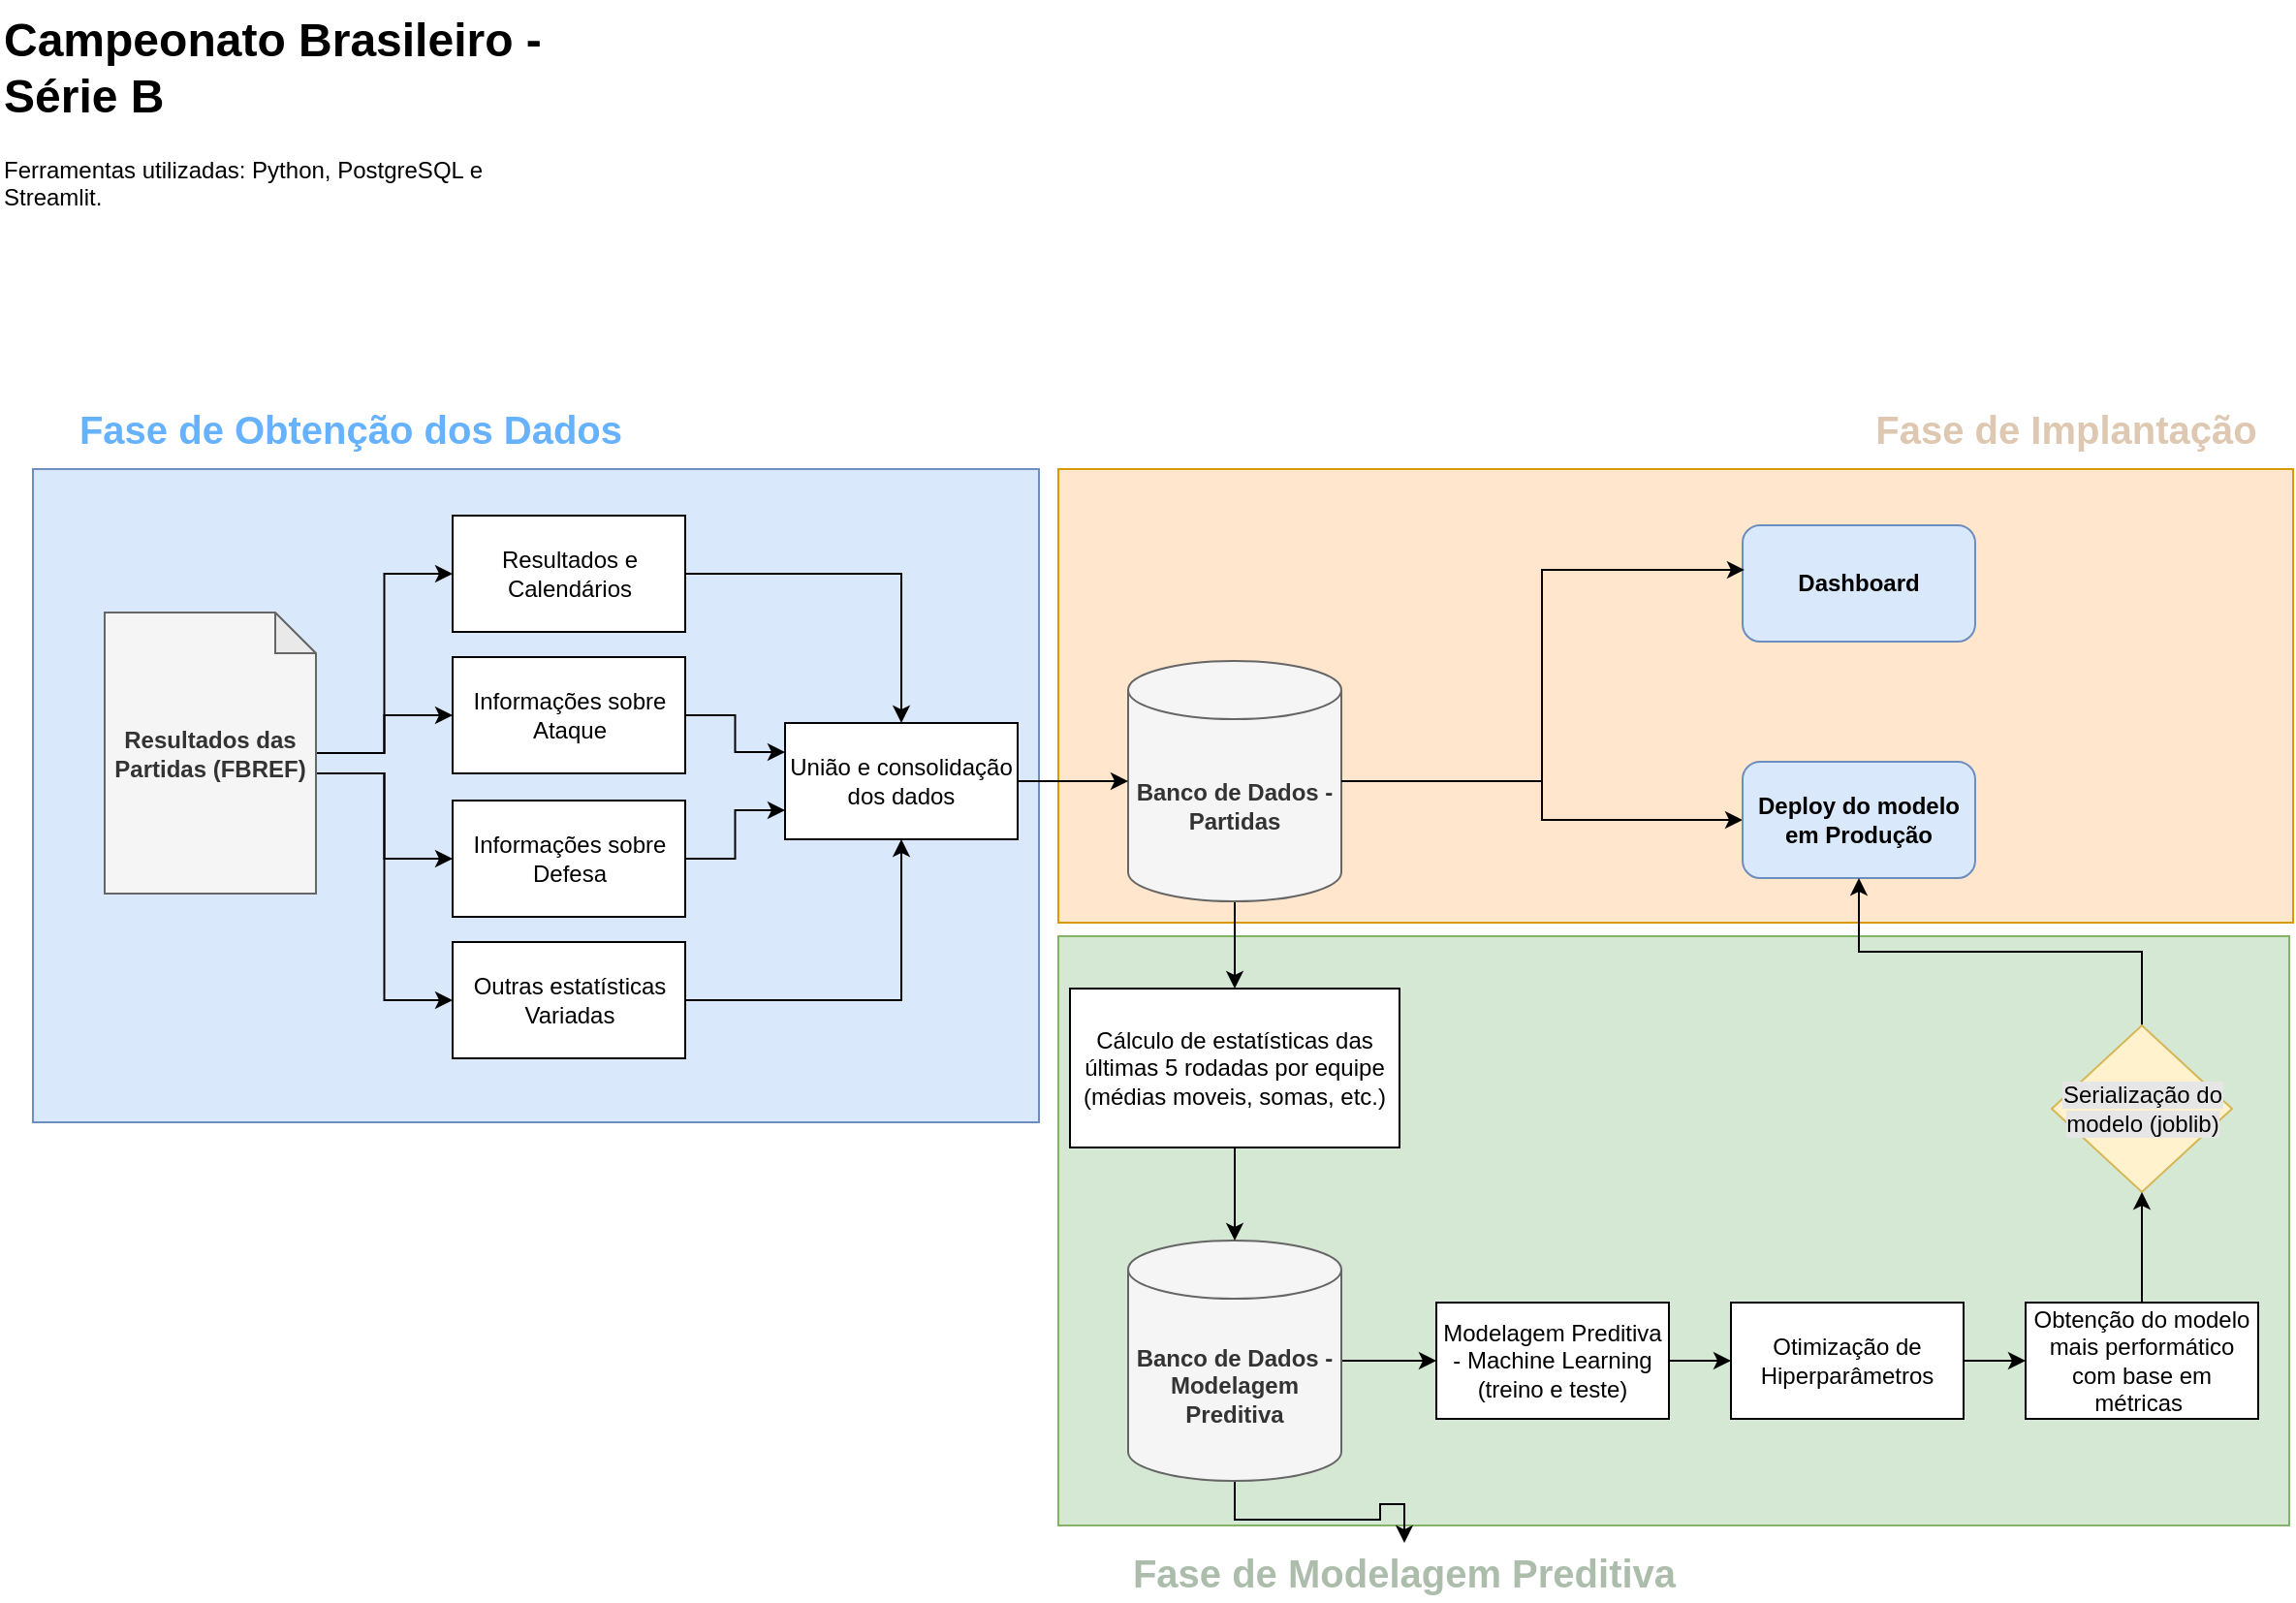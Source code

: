 <mxfile version="24.4.8" type="device">
  <diagram name="Página-1" id="Kj-l54VVts99x-T9ZCAx">
    <mxGraphModel dx="1257" dy="620" grid="0" gridSize="10" guides="1" tooltips="1" connect="1" arrows="1" fold="1" page="1" pageScale="1" pageWidth="500" pageHeight="520" background="#FFFFFF" math="0" shadow="0">
      <root>
        <mxCell id="0" />
        <mxCell id="1" parent="0" />
        <mxCell id="fiDRvgdctIuqGPahOh3_-6" value="" style="rounded=0;whiteSpace=wrap;html=1;fillColor=#FFE6CC;strokeColor=#d79b00;" vertex="1" parent="1">
          <mxGeometry x="593" y="320" width="637" height="234" as="geometry" />
        </mxCell>
        <mxCell id="fiDRvgdctIuqGPahOh3_-2" value="" style="rounded=0;whiteSpace=wrap;html=1;fillColor=#d5e8d4;strokeColor=#82b366;" vertex="1" parent="1">
          <mxGeometry x="593" y="561" width="635" height="304" as="geometry" />
        </mxCell>
        <mxCell id="fiDRvgdctIuqGPahOh3_-1" value="" style="rounded=0;whiteSpace=wrap;html=1;fillColor=#dae8fc;strokeColor=#6c8ebf;" vertex="1" parent="1">
          <mxGeometry x="64" y="320" width="519" height="337" as="geometry" />
        </mxCell>
        <mxCell id="K2DvLzhH-67RUPODVml0-22" style="edgeStyle=orthogonalEdgeStyle;rounded=0;orthogonalLoop=1;jettySize=auto;html=1;entryX=0;entryY=0.5;entryDx=0;entryDy=0;" parent="1" source="hUrVYdN8rmowNbnYmtl_-1" target="hUrVYdN8rmowNbnYmtl_-16" edge="1">
          <mxGeometry relative="1" as="geometry" />
        </mxCell>
        <mxCell id="K2DvLzhH-67RUPODVml0-23" style="edgeStyle=orthogonalEdgeStyle;rounded=0;orthogonalLoop=1;jettySize=auto;html=1;entryX=0;entryY=0.5;entryDx=0;entryDy=0;" parent="1" source="hUrVYdN8rmowNbnYmtl_-1" target="K2DvLzhH-67RUPODVml0-1" edge="1">
          <mxGeometry relative="1" as="geometry" />
        </mxCell>
        <mxCell id="K2DvLzhH-67RUPODVml0-24" style="edgeStyle=orthogonalEdgeStyle;rounded=0;orthogonalLoop=1;jettySize=auto;html=1;exitX=0;exitY=0;exitDx=109;exitDy=83;exitPerimeter=0;entryX=0;entryY=0.5;entryDx=0;entryDy=0;" parent="1" source="hUrVYdN8rmowNbnYmtl_-1" target="K2DvLzhH-67RUPODVml0-2" edge="1">
          <mxGeometry relative="1" as="geometry" />
        </mxCell>
        <mxCell id="K2DvLzhH-67RUPODVml0-25" style="edgeStyle=orthogonalEdgeStyle;rounded=0;orthogonalLoop=1;jettySize=auto;html=1;exitX=0;exitY=0;exitDx=109;exitDy=83;exitPerimeter=0;entryX=0;entryY=0.5;entryDx=0;entryDy=0;" parent="1" source="hUrVYdN8rmowNbnYmtl_-1" target="K2DvLzhH-67RUPODVml0-3" edge="1">
          <mxGeometry relative="1" as="geometry" />
        </mxCell>
        <mxCell id="hUrVYdN8rmowNbnYmtl_-1" value="&lt;b&gt;Resultados das Partidas (FBREF)&lt;/b&gt;" style="shape=note;whiteSpace=wrap;html=1;backgroundOutline=1;darkOpacity=0.05;size=21;rounded=0;fillColor=#f5f5f5;strokeColor=#666666;fontColor=#333333;" parent="1" vertex="1">
          <mxGeometry x="101" y="394" width="109" height="145" as="geometry" />
        </mxCell>
        <mxCell id="K2DvLzhH-67RUPODVml0-26" style="edgeStyle=orthogonalEdgeStyle;rounded=0;orthogonalLoop=1;jettySize=auto;html=1;exitX=1;exitY=0.5;exitDx=0;exitDy=0;entryX=0.5;entryY=0;entryDx=0;entryDy=0;" parent="1" source="hUrVYdN8rmowNbnYmtl_-16" target="K2DvLzhH-67RUPODVml0-4" edge="1">
          <mxGeometry relative="1" as="geometry" />
        </mxCell>
        <mxCell id="hUrVYdN8rmowNbnYmtl_-16" value="Resultados e Calendários" style="rounded=0;whiteSpace=wrap;html=1;align=center;" parent="1" vertex="1">
          <mxGeometry x="280.5" y="344" width="120" height="60" as="geometry" />
        </mxCell>
        <mxCell id="hUrVYdN8rmowNbnYmtl_-87" value="&lt;h1 style=&quot;margin-top: 0px;&quot;&gt;Campeonato Brasileiro - Série B&lt;/h1&gt;&lt;p&gt;Ferramentas utilizadas: Python, PostgreSQL e Streamlit.&lt;/p&gt;" style="text;html=1;whiteSpace=wrap;overflow=hidden;rounded=0;" parent="1" vertex="1">
          <mxGeometry x="47" y="78" width="301" height="120" as="geometry" />
        </mxCell>
        <mxCell id="K2DvLzhH-67RUPODVml0-27" style="edgeStyle=orthogonalEdgeStyle;rounded=0;orthogonalLoop=1;jettySize=auto;html=1;exitX=1;exitY=0.5;exitDx=0;exitDy=0;entryX=0;entryY=0.25;entryDx=0;entryDy=0;" parent="1" source="K2DvLzhH-67RUPODVml0-1" target="K2DvLzhH-67RUPODVml0-4" edge="1">
          <mxGeometry relative="1" as="geometry" />
        </mxCell>
        <mxCell id="K2DvLzhH-67RUPODVml0-1" value="Informações sobre Ataque" style="rounded=0;whiteSpace=wrap;html=1;align=center;" parent="1" vertex="1">
          <mxGeometry x="280.5" y="417" width="120" height="60" as="geometry" />
        </mxCell>
        <mxCell id="K2DvLzhH-67RUPODVml0-28" style="edgeStyle=orthogonalEdgeStyle;rounded=0;orthogonalLoop=1;jettySize=auto;html=1;exitX=1;exitY=0.5;exitDx=0;exitDy=0;entryX=0;entryY=0.75;entryDx=0;entryDy=0;" parent="1" source="K2DvLzhH-67RUPODVml0-2" target="K2DvLzhH-67RUPODVml0-4" edge="1">
          <mxGeometry relative="1" as="geometry" />
        </mxCell>
        <mxCell id="K2DvLzhH-67RUPODVml0-2" value="Informações sobre Defesa" style="rounded=0;whiteSpace=wrap;html=1;align=center;" parent="1" vertex="1">
          <mxGeometry x="280.5" y="491" width="120" height="60" as="geometry" />
        </mxCell>
        <mxCell id="K2DvLzhH-67RUPODVml0-30" style="edgeStyle=orthogonalEdgeStyle;rounded=0;orthogonalLoop=1;jettySize=auto;html=1;exitX=1;exitY=0.5;exitDx=0;exitDy=0;entryX=0.5;entryY=1;entryDx=0;entryDy=0;" parent="1" source="K2DvLzhH-67RUPODVml0-3" target="K2DvLzhH-67RUPODVml0-4" edge="1">
          <mxGeometry relative="1" as="geometry" />
        </mxCell>
        <mxCell id="K2DvLzhH-67RUPODVml0-3" value="Outras estatísticas Variadas" style="rounded=0;whiteSpace=wrap;html=1;align=center;" parent="1" vertex="1">
          <mxGeometry x="280.5" y="564" width="120" height="60" as="geometry" />
        </mxCell>
        <mxCell id="K2DvLzhH-67RUPODVml0-4" value="União e consolidação dos dados" style="rounded=0;whiteSpace=wrap;html=1;" parent="1" vertex="1">
          <mxGeometry x="452" y="451" width="120" height="60" as="geometry" />
        </mxCell>
        <mxCell id="K2DvLzhH-67RUPODVml0-33" style="edgeStyle=orthogonalEdgeStyle;rounded=0;orthogonalLoop=1;jettySize=auto;html=1;exitX=0.5;exitY=1;exitDx=0;exitDy=0;exitPerimeter=0;entryX=0.5;entryY=0;entryDx=0;entryDy=0;" parent="1" source="K2DvLzhH-67RUPODVml0-5" target="K2DvLzhH-67RUPODVml0-11" edge="1">
          <mxGeometry relative="1" as="geometry" />
        </mxCell>
        <mxCell id="K2DvLzhH-67RUPODVml0-41" style="edgeStyle=orthogonalEdgeStyle;rounded=0;orthogonalLoop=1;jettySize=auto;html=1;exitX=1;exitY=0.5;exitDx=0;exitDy=0;exitPerimeter=0;entryX=0;entryY=0.5;entryDx=0;entryDy=0;" parent="1" source="K2DvLzhH-67RUPODVml0-5" target="K2DvLzhH-67RUPODVml0-7" edge="1">
          <mxGeometry relative="1" as="geometry" />
        </mxCell>
        <mxCell id="K2DvLzhH-67RUPODVml0-5" value="Banco de Dados - Partidas" style="shape=cylinder3;whiteSpace=wrap;html=1;boundedLbl=1;backgroundOutline=1;size=15;fillColor=#f5f5f5;fontColor=#333333;strokeColor=#666666;fontStyle=1" parent="1" vertex="1">
          <mxGeometry x="629" y="419" width="110" height="124" as="geometry" />
        </mxCell>
        <mxCell id="K2DvLzhH-67RUPODVml0-6" value="Dashboard" style="rounded=1;whiteSpace=wrap;html=1;fillColor=#dae8fc;strokeColor=#6c8ebf;fontStyle=1" parent="1" vertex="1">
          <mxGeometry x="946" y="349" width="120" height="60" as="geometry" />
        </mxCell>
        <mxCell id="K2DvLzhH-67RUPODVml0-7" value="Deploy do modelo em Produção" style="rounded=1;whiteSpace=wrap;html=1;fillColor=#dae8fc;strokeColor=#6c8ebf;fontStyle=1" parent="1" vertex="1">
          <mxGeometry x="946" y="471" width="120" height="60" as="geometry" />
        </mxCell>
        <mxCell id="K2DvLzhH-67RUPODVml0-11" value="Cálculo de estatísticas das últimas 5 rodadas por equipe (médias moveis, somas, etc.)" style="rounded=0;whiteSpace=wrap;html=1;" parent="1" vertex="1">
          <mxGeometry x="599" y="588" width="170" height="82" as="geometry" />
        </mxCell>
        <mxCell id="K2DvLzhH-67RUPODVml0-36" style="edgeStyle=orthogonalEdgeStyle;rounded=0;orthogonalLoop=1;jettySize=auto;html=1;exitX=1;exitY=0.5;exitDx=0;exitDy=0;entryX=0;entryY=0.5;entryDx=0;entryDy=0;" parent="1" source="K2DvLzhH-67RUPODVml0-12" target="K2DvLzhH-67RUPODVml0-17" edge="1">
          <mxGeometry relative="1" as="geometry" />
        </mxCell>
        <mxCell id="K2DvLzhH-67RUPODVml0-12" value="Modelagem Preditiva - Machine Learning (treino e teste)" style="rounded=0;whiteSpace=wrap;html=1;" parent="1" vertex="1">
          <mxGeometry x="788" y="750" width="120" height="60" as="geometry" />
        </mxCell>
        <mxCell id="K2DvLzhH-67RUPODVml0-39" style="edgeStyle=orthogonalEdgeStyle;rounded=0;orthogonalLoop=1;jettySize=auto;html=1;exitX=0.5;exitY=0;exitDx=0;exitDy=0;entryX=0.5;entryY=1;entryDx=0;entryDy=0;" parent="1" source="K2DvLzhH-67RUPODVml0-13" target="K2DvLzhH-67RUPODVml0-7" edge="1">
          <mxGeometry relative="1" as="geometry" />
        </mxCell>
        <mxCell id="K2DvLzhH-67RUPODVml0-13" value="&lt;span style=&quot;background-color: rgb(230, 230, 230);&quot;&gt;Serialização do modelo (joblib)&lt;/span&gt;" style="rhombus;whiteSpace=wrap;html=1;fillColor=#fff2cc;strokeColor=#d6b656;" parent="1" vertex="1">
          <mxGeometry x="1105.5" y="607" width="93" height="86" as="geometry" />
        </mxCell>
        <mxCell id="K2DvLzhH-67RUPODVml0-35" style="edgeStyle=orthogonalEdgeStyle;rounded=0;orthogonalLoop=1;jettySize=auto;html=1;exitX=1;exitY=0.5;exitDx=0;exitDy=0;exitPerimeter=0;entryX=0;entryY=0.5;entryDx=0;entryDy=0;" parent="1" source="K2DvLzhH-67RUPODVml0-14" target="K2DvLzhH-67RUPODVml0-12" edge="1">
          <mxGeometry relative="1" as="geometry" />
        </mxCell>
        <mxCell id="fiDRvgdctIuqGPahOh3_-5" value="" style="edgeStyle=orthogonalEdgeStyle;rounded=0;orthogonalLoop=1;jettySize=auto;html=1;" edge="1" parent="1" source="K2DvLzhH-67RUPODVml0-14" target="fiDRvgdctIuqGPahOh3_-4">
          <mxGeometry relative="1" as="geometry" />
        </mxCell>
        <mxCell id="K2DvLzhH-67RUPODVml0-14" value="Banco de Dados - Modelagem Preditiva" style="shape=cylinder3;whiteSpace=wrap;html=1;boundedLbl=1;backgroundOutline=1;size=15;fillColor=#f5f5f5;fontColor=#333333;strokeColor=#666666;fontStyle=1" parent="1" vertex="1">
          <mxGeometry x="629" y="718" width="110" height="124" as="geometry" />
        </mxCell>
        <mxCell id="K2DvLzhH-67RUPODVml0-38" style="edgeStyle=orthogonalEdgeStyle;rounded=0;orthogonalLoop=1;jettySize=auto;html=1;exitX=0.5;exitY=0;exitDx=0;exitDy=0;entryX=0.5;entryY=1;entryDx=0;entryDy=0;" parent="1" source="K2DvLzhH-67RUPODVml0-15" target="K2DvLzhH-67RUPODVml0-13" edge="1">
          <mxGeometry relative="1" as="geometry" />
        </mxCell>
        <mxCell id="K2DvLzhH-67RUPODVml0-15" value="Obtenção do modelo mais performático com base em métricas&amp;nbsp;" style="rounded=0;whiteSpace=wrap;html=1;" parent="1" vertex="1">
          <mxGeometry x="1092" y="750" width="120" height="60" as="geometry" />
        </mxCell>
        <mxCell id="K2DvLzhH-67RUPODVml0-37" style="edgeStyle=orthogonalEdgeStyle;rounded=0;orthogonalLoop=1;jettySize=auto;html=1;exitX=1;exitY=0.5;exitDx=0;exitDy=0;entryX=0;entryY=0.5;entryDx=0;entryDy=0;" parent="1" source="K2DvLzhH-67RUPODVml0-17" target="K2DvLzhH-67RUPODVml0-15" edge="1">
          <mxGeometry relative="1" as="geometry" />
        </mxCell>
        <mxCell id="K2DvLzhH-67RUPODVml0-17" value="Otimização de Hiperparâmetros" style="rounded=0;whiteSpace=wrap;html=1;" parent="1" vertex="1">
          <mxGeometry x="940" y="750" width="120" height="60" as="geometry" />
        </mxCell>
        <mxCell id="K2DvLzhH-67RUPODVml0-31" style="edgeStyle=orthogonalEdgeStyle;rounded=0;orthogonalLoop=1;jettySize=auto;html=1;exitX=1;exitY=0.5;exitDx=0;exitDy=0;entryX=0;entryY=0.5;entryDx=0;entryDy=0;entryPerimeter=0;" parent="1" source="K2DvLzhH-67RUPODVml0-4" target="K2DvLzhH-67RUPODVml0-5" edge="1">
          <mxGeometry relative="1" as="geometry" />
        </mxCell>
        <mxCell id="K2DvLzhH-67RUPODVml0-34" style="edgeStyle=orthogonalEdgeStyle;rounded=0;orthogonalLoop=1;jettySize=auto;html=1;exitX=0.5;exitY=1;exitDx=0;exitDy=0;entryX=0.5;entryY=0;entryDx=0;entryDy=0;entryPerimeter=0;" parent="1" source="K2DvLzhH-67RUPODVml0-11" target="K2DvLzhH-67RUPODVml0-14" edge="1">
          <mxGeometry relative="1" as="geometry" />
        </mxCell>
        <mxCell id="K2DvLzhH-67RUPODVml0-40" style="edgeStyle=orthogonalEdgeStyle;rounded=0;orthogonalLoop=1;jettySize=auto;html=1;exitX=1;exitY=0.5;exitDx=0;exitDy=0;exitPerimeter=0;entryX=0.008;entryY=0.383;entryDx=0;entryDy=0;entryPerimeter=0;" parent="1" source="K2DvLzhH-67RUPODVml0-5" target="K2DvLzhH-67RUPODVml0-6" edge="1">
          <mxGeometry relative="1" as="geometry" />
        </mxCell>
        <mxCell id="fiDRvgdctIuqGPahOh3_-3" value="&lt;b&gt;&lt;font color=&quot;#66b2ff&quot; style=&quot;font-size: 20px;&quot;&gt;Fase de Obtenção dos Dados&lt;/font&gt;&lt;/b&gt;" style="text;html=1;align=center;verticalAlign=middle;whiteSpace=wrap;rounded=0;" vertex="1" parent="1">
          <mxGeometry x="64" y="284" width="328" height="30" as="geometry" />
        </mxCell>
        <mxCell id="fiDRvgdctIuqGPahOh3_-4" value="&lt;b&gt;&lt;font color=&quot;#adbdac&quot; style=&quot;font-size: 20px;&quot;&gt;Fase de Modelagem Preditiva&lt;/font&gt;&lt;/b&gt;" style="text;html=1;align=center;verticalAlign=middle;whiteSpace=wrap;rounded=0;" vertex="1" parent="1">
          <mxGeometry x="593" y="874" width="357" height="30" as="geometry" />
        </mxCell>
        <mxCell id="fiDRvgdctIuqGPahOh3_-7" value="&lt;b&gt;&lt;font color=&quot;#dec8b1&quot; style=&quot;font-size: 20px;&quot;&gt;Fase de Implantação&lt;/font&gt;&lt;/b&gt;" style="text;html=1;align=center;verticalAlign=middle;whiteSpace=wrap;rounded=0;" vertex="1" parent="1">
          <mxGeometry x="996" y="284" width="234" height="30" as="geometry" />
        </mxCell>
      </root>
    </mxGraphModel>
  </diagram>
</mxfile>

